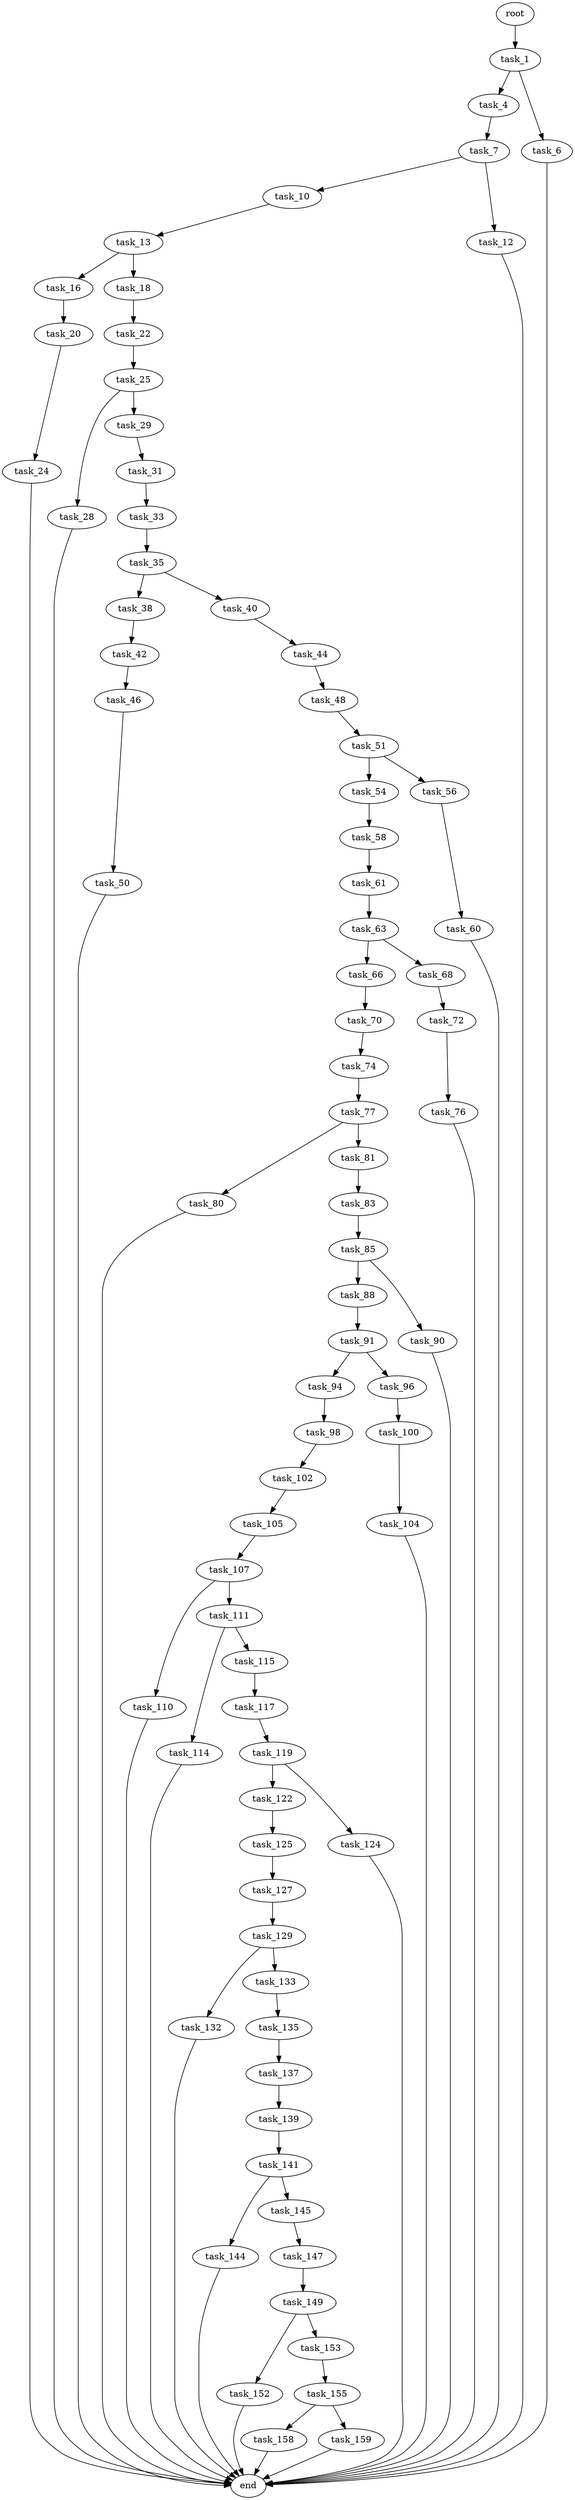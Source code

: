 digraph G {
  root [size="0.000000"];
  task_1 [size="95073239522.000000"];
  task_4 [size="274010489428.000000"];
  task_6 [size="108994324915.000000"];
  task_7 [size="428173393238.000000"];
  task_10 [size="6858334554.000000"];
  task_12 [size="619679705.000000"];
  task_13 [size="653010314946.000000"];
  task_16 [size="165066121424.000000"];
  task_18 [size="7627138607.000000"];
  task_20 [size="231928233984.000000"];
  task_22 [size="1073741824000.000000"];
  task_24 [size="292336423788.000000"];
  task_25 [size="614046451237.000000"];
  task_28 [size="22056307069.000000"];
  task_29 [size="215550699946.000000"];
  task_31 [size="134217728000.000000"];
  task_33 [size="782757789696.000000"];
  task_35 [size="1073741824000.000000"];
  task_38 [size="47242245719.000000"];
  task_40 [size="69324964172.000000"];
  task_42 [size="19349595352.000000"];
  task_44 [size="68719476736.000000"];
  task_46 [size="1308428047222.000000"];
  task_48 [size="134217728000.000000"];
  task_50 [size="4369094034.000000"];
  task_51 [size="33627833141.000000"];
  task_54 [size="8589934592.000000"];
  task_56 [size="495428536900.000000"];
  task_58 [size="304080132079.000000"];
  task_60 [size="3446456442.000000"];
  task_61 [size="299934676810.000000"];
  task_63 [size="469630801900.000000"];
  task_66 [size="1032321029.000000"];
  task_68 [size="535539024329.000000"];
  task_70 [size="134217728000.000000"];
  task_72 [size="68719476736.000000"];
  task_74 [size="2745005359.000000"];
  task_76 [size="11097504347.000000"];
  task_77 [size="2649307441.000000"];
  task_80 [size="10118233194.000000"];
  task_81 [size="742483807958.000000"];
  task_83 [size="8589934592.000000"];
  task_85 [size="186053400297.000000"];
  task_88 [size="368293445632.000000"];
  task_90 [size="5015488071.000000"];
  task_91 [size="134217728000.000000"];
  task_94 [size="11773102045.000000"];
  task_96 [size="21225373043.000000"];
  task_98 [size="12281524388.000000"];
  task_100 [size="14931903216.000000"];
  task_102 [size="330807032001.000000"];
  task_104 [size="231928233984.000000"];
  task_105 [size="68719476736.000000"];
  task_107 [size="681947001343.000000"];
  task_110 [size="694943508310.000000"];
  task_111 [size="549755813888.000000"];
  task_114 [size="2783492250.000000"];
  task_115 [size="861434409957.000000"];
  task_117 [size="134217728000.000000"];
  task_119 [size="21584287824.000000"];
  task_122 [size="1270488527373.000000"];
  task_124 [size="134217728000.000000"];
  task_125 [size="2965372078.000000"];
  task_127 [size="25584123743.000000"];
  task_129 [size="8589934592.000000"];
  task_132 [size="5644922422.000000"];
  task_133 [size="85387139076.000000"];
  task_135 [size="69689104230.000000"];
  task_137 [size="420645333657.000000"];
  task_139 [size="386562391825.000000"];
  task_141 [size="8903579296.000000"];
  task_144 [size="35792783858.000000"];
  task_145 [size="2911069213.000000"];
  task_147 [size="782757789696.000000"];
  task_149 [size="368293445632.000000"];
  task_152 [size="14338244931.000000"];
  task_153 [size="1698827470.000000"];
  task_155 [size="700162683614.000000"];
  task_158 [size="792562923686.000000"];
  task_159 [size="10372320193.000000"];
  end [size="0.000000"];

  root -> task_1 [size="1.000000"];
  task_1 -> task_4 [size="209715200.000000"];
  task_1 -> task_6 [size="209715200.000000"];
  task_4 -> task_7 [size="536870912.000000"];
  task_6 -> end [size="1.000000"];
  task_7 -> task_10 [size="679477248.000000"];
  task_7 -> task_12 [size="679477248.000000"];
  task_10 -> task_13 [size="838860800.000000"];
  task_12 -> end [size="1.000000"];
  task_13 -> task_16 [size="536870912.000000"];
  task_13 -> task_18 [size="536870912.000000"];
  task_16 -> task_20 [size="134217728.000000"];
  task_18 -> task_22 [size="209715200.000000"];
  task_20 -> task_24 [size="301989888.000000"];
  task_22 -> task_25 [size="838860800.000000"];
  task_24 -> end [size="1.000000"];
  task_25 -> task_28 [size="838860800.000000"];
  task_25 -> task_29 [size="838860800.000000"];
  task_28 -> end [size="1.000000"];
  task_29 -> task_31 [size="679477248.000000"];
  task_31 -> task_33 [size="209715200.000000"];
  task_33 -> task_35 [size="679477248.000000"];
  task_35 -> task_38 [size="838860800.000000"];
  task_35 -> task_40 [size="838860800.000000"];
  task_38 -> task_42 [size="75497472.000000"];
  task_40 -> task_44 [size="75497472.000000"];
  task_42 -> task_46 [size="411041792.000000"];
  task_44 -> task_48 [size="134217728.000000"];
  task_46 -> task_50 [size="838860800.000000"];
  task_48 -> task_51 [size="209715200.000000"];
  task_50 -> end [size="1.000000"];
  task_51 -> task_54 [size="838860800.000000"];
  task_51 -> task_56 [size="838860800.000000"];
  task_54 -> task_58 [size="33554432.000000"];
  task_56 -> task_60 [size="411041792.000000"];
  task_58 -> task_61 [size="411041792.000000"];
  task_60 -> end [size="1.000000"];
  task_61 -> task_63 [size="536870912.000000"];
  task_63 -> task_66 [size="838860800.000000"];
  task_63 -> task_68 [size="838860800.000000"];
  task_66 -> task_70 [size="75497472.000000"];
  task_68 -> task_72 [size="536870912.000000"];
  task_70 -> task_74 [size="209715200.000000"];
  task_72 -> task_76 [size="134217728.000000"];
  task_74 -> task_77 [size="209715200.000000"];
  task_76 -> end [size="1.000000"];
  task_77 -> task_80 [size="75497472.000000"];
  task_77 -> task_81 [size="75497472.000000"];
  task_80 -> end [size="1.000000"];
  task_81 -> task_83 [size="838860800.000000"];
  task_83 -> task_85 [size="33554432.000000"];
  task_85 -> task_88 [size="209715200.000000"];
  task_85 -> task_90 [size="209715200.000000"];
  task_88 -> task_91 [size="411041792.000000"];
  task_90 -> end [size="1.000000"];
  task_91 -> task_94 [size="209715200.000000"];
  task_91 -> task_96 [size="209715200.000000"];
  task_94 -> task_98 [size="209715200.000000"];
  task_96 -> task_100 [size="679477248.000000"];
  task_98 -> task_102 [size="838860800.000000"];
  task_100 -> task_104 [size="33554432.000000"];
  task_102 -> task_105 [size="301989888.000000"];
  task_104 -> end [size="1.000000"];
  task_105 -> task_107 [size="134217728.000000"];
  task_107 -> task_110 [size="838860800.000000"];
  task_107 -> task_111 [size="838860800.000000"];
  task_110 -> end [size="1.000000"];
  task_111 -> task_114 [size="536870912.000000"];
  task_111 -> task_115 [size="536870912.000000"];
  task_114 -> end [size="1.000000"];
  task_115 -> task_117 [size="679477248.000000"];
  task_117 -> task_119 [size="209715200.000000"];
  task_119 -> task_122 [size="33554432.000000"];
  task_119 -> task_124 [size="33554432.000000"];
  task_122 -> task_125 [size="838860800.000000"];
  task_124 -> end [size="1.000000"];
  task_125 -> task_127 [size="134217728.000000"];
  task_127 -> task_129 [size="679477248.000000"];
  task_129 -> task_132 [size="33554432.000000"];
  task_129 -> task_133 [size="33554432.000000"];
  task_132 -> end [size="1.000000"];
  task_133 -> task_135 [size="75497472.000000"];
  task_135 -> task_137 [size="75497472.000000"];
  task_137 -> task_139 [size="301989888.000000"];
  task_139 -> task_141 [size="301989888.000000"];
  task_141 -> task_144 [size="209715200.000000"];
  task_141 -> task_145 [size="209715200.000000"];
  task_144 -> end [size="1.000000"];
  task_145 -> task_147 [size="134217728.000000"];
  task_147 -> task_149 [size="679477248.000000"];
  task_149 -> task_152 [size="411041792.000000"];
  task_149 -> task_153 [size="411041792.000000"];
  task_152 -> end [size="1.000000"];
  task_153 -> task_155 [size="209715200.000000"];
  task_155 -> task_158 [size="838860800.000000"];
  task_155 -> task_159 [size="838860800.000000"];
  task_158 -> end [size="1.000000"];
  task_159 -> end [size="1.000000"];
}
